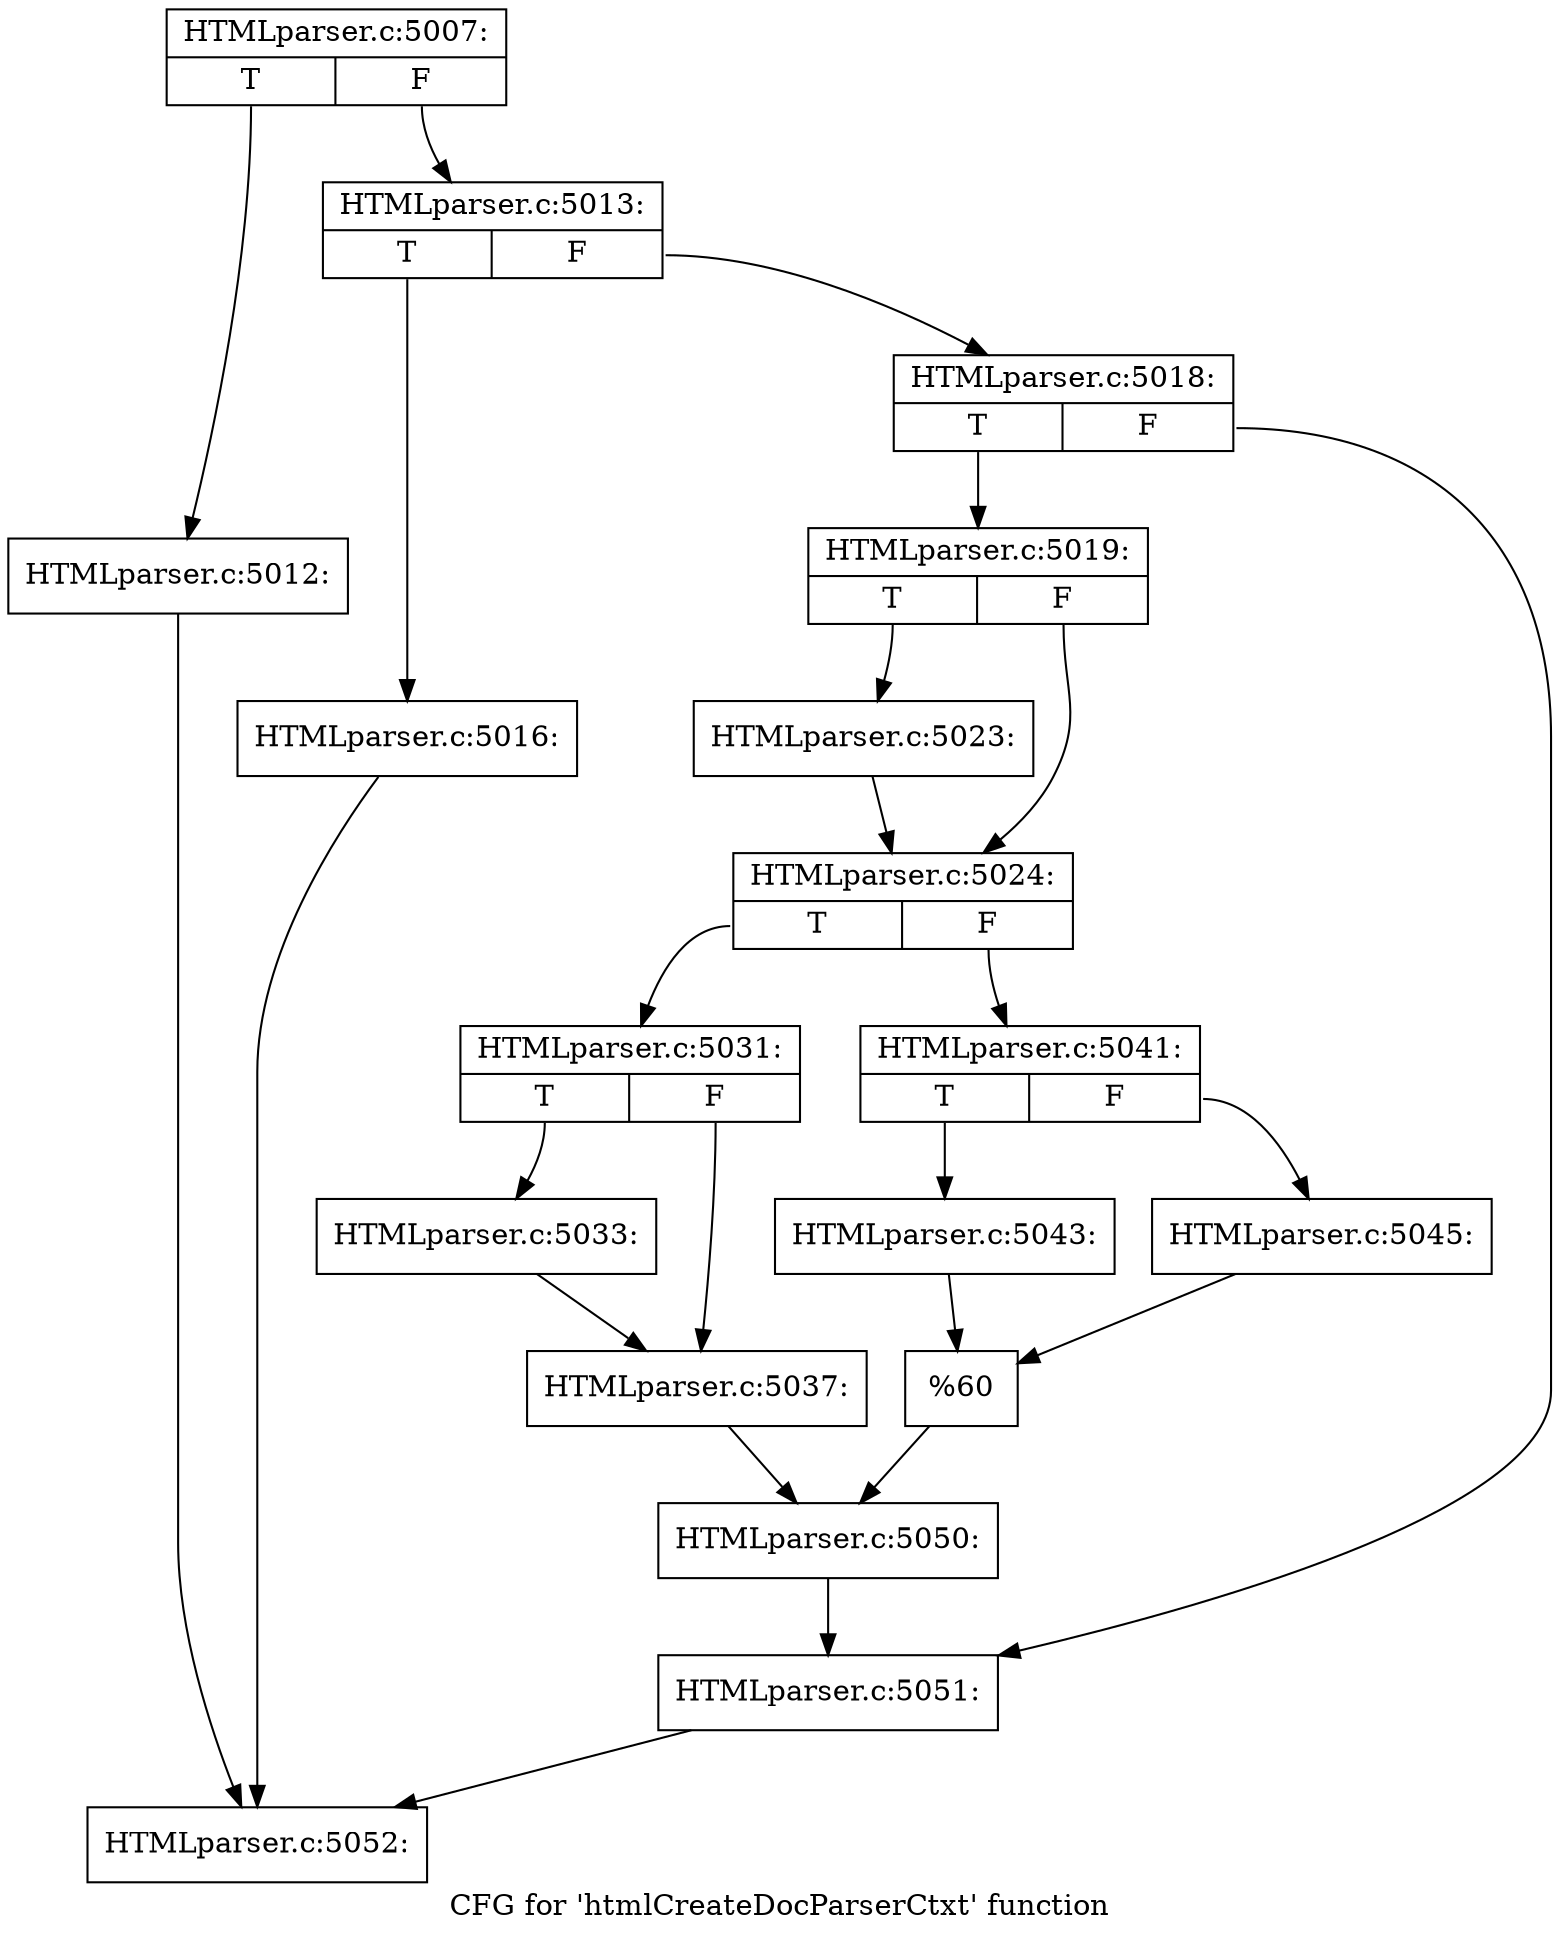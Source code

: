 digraph "CFG for 'htmlCreateDocParserCtxt' function" {
	label="CFG for 'htmlCreateDocParserCtxt' function";

	Node0x4126d50 [shape=record,label="{HTMLparser.c:5007:|{<s0>T|<s1>F}}"];
	Node0x4126d50:s0 -> Node0x412ab50;
	Node0x4126d50:s1 -> Node0x412aba0;
	Node0x412ab50 [shape=record,label="{HTMLparser.c:5012:}"];
	Node0x412ab50 -> Node0x4129f10;
	Node0x412aba0 [shape=record,label="{HTMLparser.c:5013:|{<s0>T|<s1>F}}"];
	Node0x412aba0:s0 -> Node0x412b530;
	Node0x412aba0:s1 -> Node0x412b580;
	Node0x412b530 [shape=record,label="{HTMLparser.c:5016:}"];
	Node0x412b530 -> Node0x4129f10;
	Node0x412b580 [shape=record,label="{HTMLparser.c:5018:|{<s0>T|<s1>F}}"];
	Node0x412b580:s0 -> Node0x412b9e0;
	Node0x412b580:s1 -> Node0x412ba30;
	Node0x412b9e0 [shape=record,label="{HTMLparser.c:5019:|{<s0>T|<s1>F}}"];
	Node0x412b9e0:s0 -> Node0x412c390;
	Node0x412b9e0:s1 -> Node0x412c3e0;
	Node0x412c390 [shape=record,label="{HTMLparser.c:5023:}"];
	Node0x412c390 -> Node0x412c3e0;
	Node0x412c3e0 [shape=record,label="{HTMLparser.c:5024:|{<s0>T|<s1>F}}"];
	Node0x412c3e0:s0 -> Node0x412d490;
	Node0x412c3e0:s1 -> Node0x412d530;
	Node0x412d490 [shape=record,label="{HTMLparser.c:5031:|{<s0>T|<s1>F}}"];
	Node0x412d490:s0 -> Node0x412da80;
	Node0x412d490:s1 -> Node0x412dad0;
	Node0x412da80 [shape=record,label="{HTMLparser.c:5033:}"];
	Node0x412da80 -> Node0x412dad0;
	Node0x412dad0 [shape=record,label="{HTMLparser.c:5037:}"];
	Node0x412dad0 -> Node0x412d4e0;
	Node0x412d530 [shape=record,label="{HTMLparser.c:5041:|{<s0>T|<s1>F}}"];
	Node0x412d530:s0 -> Node0x412e890;
	Node0x412d530:s1 -> Node0x412e930;
	Node0x412e890 [shape=record,label="{HTMLparser.c:5043:}"];
	Node0x412e890 -> Node0x412e8e0;
	Node0x412e930 [shape=record,label="{HTMLparser.c:5045:}"];
	Node0x412e930 -> Node0x412e8e0;
	Node0x412e8e0 [shape=record,label="{%60}"];
	Node0x412e8e0 -> Node0x412d4e0;
	Node0x412d4e0 [shape=record,label="{HTMLparser.c:5050:}"];
	Node0x412d4e0 -> Node0x412ba30;
	Node0x412ba30 [shape=record,label="{HTMLparser.c:5051:}"];
	Node0x412ba30 -> Node0x4129f10;
	Node0x4129f10 [shape=record,label="{HTMLparser.c:5052:}"];
}
